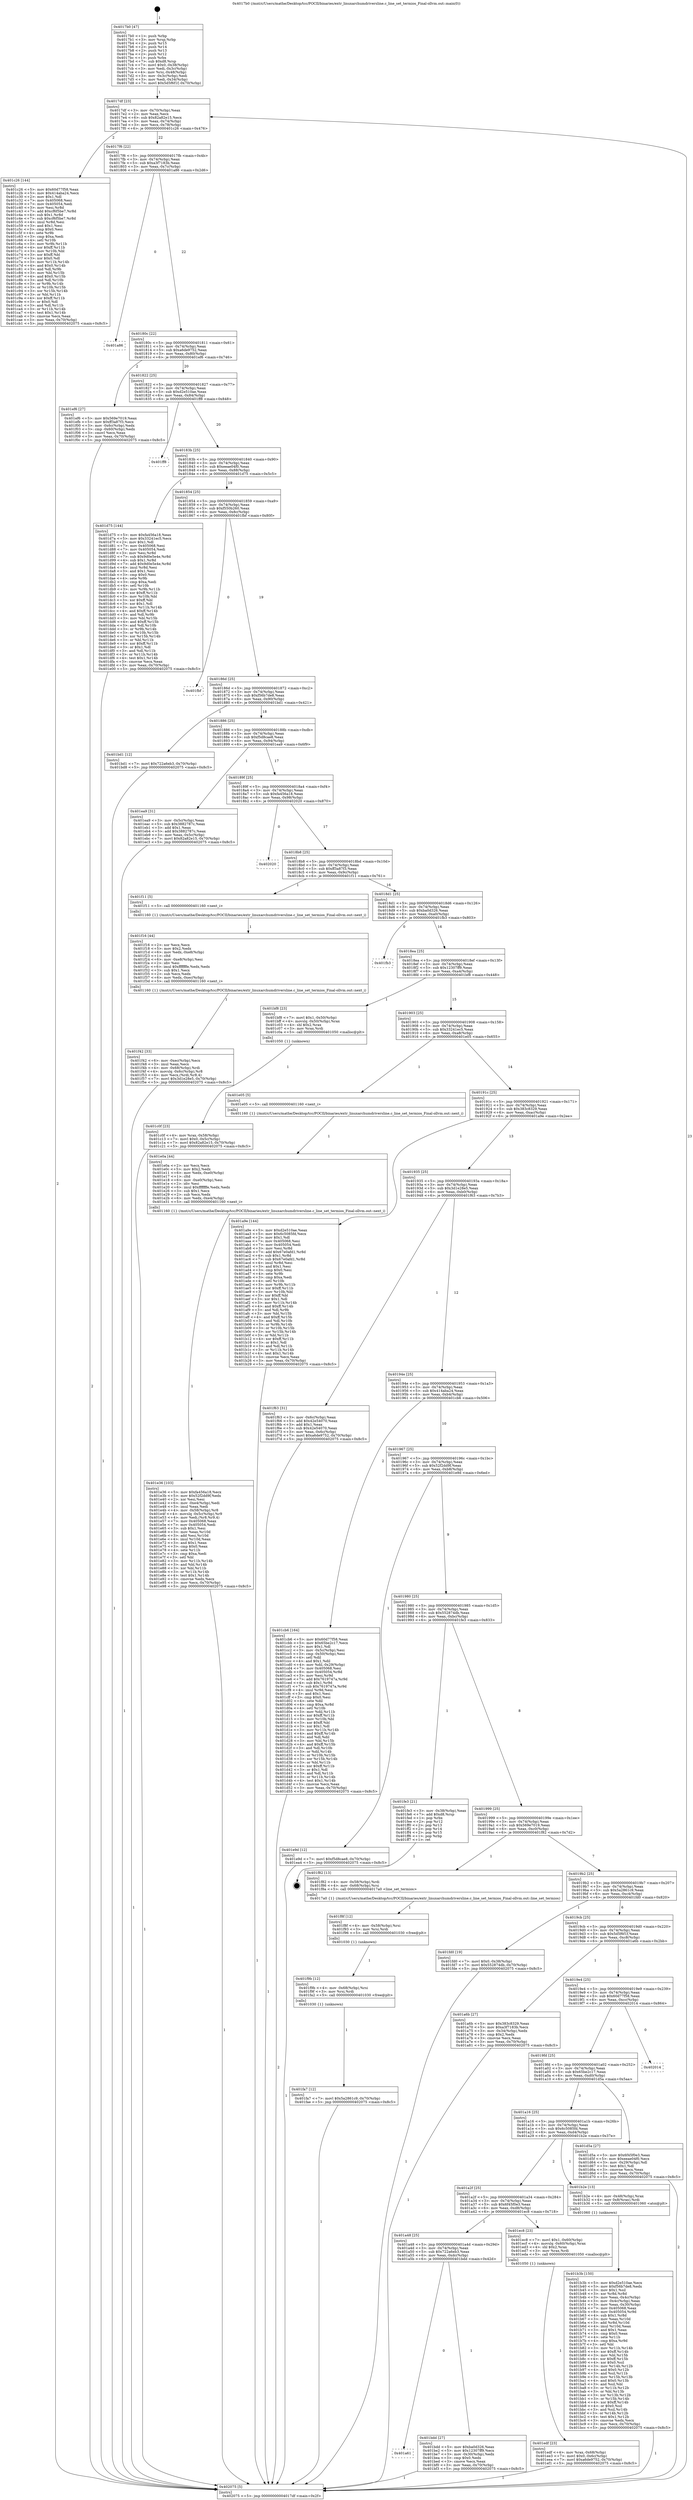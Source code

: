 digraph "0x4017b0" {
  label = "0x4017b0 (/mnt/c/Users/mathe/Desktop/tcc/POCII/binaries/extr_linuxarchumdriversline.c_line_set_termios_Final-ollvm.out::main(0))"
  labelloc = "t"
  node[shape=record]

  Entry [label="",width=0.3,height=0.3,shape=circle,fillcolor=black,style=filled]
  "0x4017df" [label="{
     0x4017df [23]\l
     | [instrs]\l
     &nbsp;&nbsp;0x4017df \<+3\>: mov -0x70(%rbp),%eax\l
     &nbsp;&nbsp;0x4017e2 \<+2\>: mov %eax,%ecx\l
     &nbsp;&nbsp;0x4017e4 \<+6\>: sub $0x82a82e15,%ecx\l
     &nbsp;&nbsp;0x4017ea \<+3\>: mov %eax,-0x74(%rbp)\l
     &nbsp;&nbsp;0x4017ed \<+3\>: mov %ecx,-0x78(%rbp)\l
     &nbsp;&nbsp;0x4017f0 \<+6\>: je 0000000000401c26 \<main+0x476\>\l
  }"]
  "0x401c26" [label="{
     0x401c26 [144]\l
     | [instrs]\l
     &nbsp;&nbsp;0x401c26 \<+5\>: mov $0x60d77f58,%eax\l
     &nbsp;&nbsp;0x401c2b \<+5\>: mov $0x414aba24,%ecx\l
     &nbsp;&nbsp;0x401c30 \<+2\>: mov $0x1,%dl\l
     &nbsp;&nbsp;0x401c32 \<+7\>: mov 0x405068,%esi\l
     &nbsp;&nbsp;0x401c39 \<+7\>: mov 0x405054,%edi\l
     &nbsp;&nbsp;0x401c40 \<+3\>: mov %esi,%r8d\l
     &nbsp;&nbsp;0x401c43 \<+7\>: add $0xcf6f5be7,%r8d\l
     &nbsp;&nbsp;0x401c4a \<+4\>: sub $0x1,%r8d\l
     &nbsp;&nbsp;0x401c4e \<+7\>: sub $0xcf6f5be7,%r8d\l
     &nbsp;&nbsp;0x401c55 \<+4\>: imul %r8d,%esi\l
     &nbsp;&nbsp;0x401c59 \<+3\>: and $0x1,%esi\l
     &nbsp;&nbsp;0x401c5c \<+3\>: cmp $0x0,%esi\l
     &nbsp;&nbsp;0x401c5f \<+4\>: sete %r9b\l
     &nbsp;&nbsp;0x401c63 \<+3\>: cmp $0xa,%edi\l
     &nbsp;&nbsp;0x401c66 \<+4\>: setl %r10b\l
     &nbsp;&nbsp;0x401c6a \<+3\>: mov %r9b,%r11b\l
     &nbsp;&nbsp;0x401c6d \<+4\>: xor $0xff,%r11b\l
     &nbsp;&nbsp;0x401c71 \<+3\>: mov %r10b,%bl\l
     &nbsp;&nbsp;0x401c74 \<+3\>: xor $0xff,%bl\l
     &nbsp;&nbsp;0x401c77 \<+3\>: xor $0x0,%dl\l
     &nbsp;&nbsp;0x401c7a \<+3\>: mov %r11b,%r14b\l
     &nbsp;&nbsp;0x401c7d \<+4\>: and $0x0,%r14b\l
     &nbsp;&nbsp;0x401c81 \<+3\>: and %dl,%r9b\l
     &nbsp;&nbsp;0x401c84 \<+3\>: mov %bl,%r15b\l
     &nbsp;&nbsp;0x401c87 \<+4\>: and $0x0,%r15b\l
     &nbsp;&nbsp;0x401c8b \<+3\>: and %dl,%r10b\l
     &nbsp;&nbsp;0x401c8e \<+3\>: or %r9b,%r14b\l
     &nbsp;&nbsp;0x401c91 \<+3\>: or %r10b,%r15b\l
     &nbsp;&nbsp;0x401c94 \<+3\>: xor %r15b,%r14b\l
     &nbsp;&nbsp;0x401c97 \<+3\>: or %bl,%r11b\l
     &nbsp;&nbsp;0x401c9a \<+4\>: xor $0xff,%r11b\l
     &nbsp;&nbsp;0x401c9e \<+3\>: or $0x0,%dl\l
     &nbsp;&nbsp;0x401ca1 \<+3\>: and %dl,%r11b\l
     &nbsp;&nbsp;0x401ca4 \<+3\>: or %r11b,%r14b\l
     &nbsp;&nbsp;0x401ca7 \<+4\>: test $0x1,%r14b\l
     &nbsp;&nbsp;0x401cab \<+3\>: cmovne %ecx,%eax\l
     &nbsp;&nbsp;0x401cae \<+3\>: mov %eax,-0x70(%rbp)\l
     &nbsp;&nbsp;0x401cb1 \<+5\>: jmp 0000000000402075 \<main+0x8c5\>\l
  }"]
  "0x4017f6" [label="{
     0x4017f6 [22]\l
     | [instrs]\l
     &nbsp;&nbsp;0x4017f6 \<+5\>: jmp 00000000004017fb \<main+0x4b\>\l
     &nbsp;&nbsp;0x4017fb \<+3\>: mov -0x74(%rbp),%eax\l
     &nbsp;&nbsp;0x4017fe \<+5\>: sub $0xa3f7183b,%eax\l
     &nbsp;&nbsp;0x401803 \<+3\>: mov %eax,-0x7c(%rbp)\l
     &nbsp;&nbsp;0x401806 \<+6\>: je 0000000000401a86 \<main+0x2d6\>\l
  }"]
  Exit [label="",width=0.3,height=0.3,shape=circle,fillcolor=black,style=filled,peripheries=2]
  "0x401a86" [label="{
     0x401a86\l
  }", style=dashed]
  "0x40180c" [label="{
     0x40180c [22]\l
     | [instrs]\l
     &nbsp;&nbsp;0x40180c \<+5\>: jmp 0000000000401811 \<main+0x61\>\l
     &nbsp;&nbsp;0x401811 \<+3\>: mov -0x74(%rbp),%eax\l
     &nbsp;&nbsp;0x401814 \<+5\>: sub $0xa6de9752,%eax\l
     &nbsp;&nbsp;0x401819 \<+3\>: mov %eax,-0x80(%rbp)\l
     &nbsp;&nbsp;0x40181c \<+6\>: je 0000000000401ef6 \<main+0x746\>\l
  }"]
  "0x401fa7" [label="{
     0x401fa7 [12]\l
     | [instrs]\l
     &nbsp;&nbsp;0x401fa7 \<+7\>: movl $0x5a2861c9,-0x70(%rbp)\l
     &nbsp;&nbsp;0x401fae \<+5\>: jmp 0000000000402075 \<main+0x8c5\>\l
  }"]
  "0x401ef6" [label="{
     0x401ef6 [27]\l
     | [instrs]\l
     &nbsp;&nbsp;0x401ef6 \<+5\>: mov $0x569e7019,%eax\l
     &nbsp;&nbsp;0x401efb \<+5\>: mov $0xff3a87f3,%ecx\l
     &nbsp;&nbsp;0x401f00 \<+3\>: mov -0x6c(%rbp),%edx\l
     &nbsp;&nbsp;0x401f03 \<+3\>: cmp -0x60(%rbp),%edx\l
     &nbsp;&nbsp;0x401f06 \<+3\>: cmovl %ecx,%eax\l
     &nbsp;&nbsp;0x401f09 \<+3\>: mov %eax,-0x70(%rbp)\l
     &nbsp;&nbsp;0x401f0c \<+5\>: jmp 0000000000402075 \<main+0x8c5\>\l
  }"]
  "0x401822" [label="{
     0x401822 [25]\l
     | [instrs]\l
     &nbsp;&nbsp;0x401822 \<+5\>: jmp 0000000000401827 \<main+0x77\>\l
     &nbsp;&nbsp;0x401827 \<+3\>: mov -0x74(%rbp),%eax\l
     &nbsp;&nbsp;0x40182a \<+5\>: sub $0xd2e510ae,%eax\l
     &nbsp;&nbsp;0x40182f \<+6\>: mov %eax,-0x84(%rbp)\l
     &nbsp;&nbsp;0x401835 \<+6\>: je 0000000000401ff8 \<main+0x848\>\l
  }"]
  "0x401f9b" [label="{
     0x401f9b [12]\l
     | [instrs]\l
     &nbsp;&nbsp;0x401f9b \<+4\>: mov -0x68(%rbp),%rsi\l
     &nbsp;&nbsp;0x401f9f \<+3\>: mov %rsi,%rdi\l
     &nbsp;&nbsp;0x401fa2 \<+5\>: call 0000000000401030 \<free@plt\>\l
     | [calls]\l
     &nbsp;&nbsp;0x401030 \{1\} (unknown)\l
  }"]
  "0x401ff8" [label="{
     0x401ff8\l
  }", style=dashed]
  "0x40183b" [label="{
     0x40183b [25]\l
     | [instrs]\l
     &nbsp;&nbsp;0x40183b \<+5\>: jmp 0000000000401840 \<main+0x90\>\l
     &nbsp;&nbsp;0x401840 \<+3\>: mov -0x74(%rbp),%eax\l
     &nbsp;&nbsp;0x401843 \<+5\>: sub $0xeeae04f0,%eax\l
     &nbsp;&nbsp;0x401848 \<+6\>: mov %eax,-0x88(%rbp)\l
     &nbsp;&nbsp;0x40184e \<+6\>: je 0000000000401d75 \<main+0x5c5\>\l
  }"]
  "0x401f8f" [label="{
     0x401f8f [12]\l
     | [instrs]\l
     &nbsp;&nbsp;0x401f8f \<+4\>: mov -0x58(%rbp),%rsi\l
     &nbsp;&nbsp;0x401f93 \<+3\>: mov %rsi,%rdi\l
     &nbsp;&nbsp;0x401f96 \<+5\>: call 0000000000401030 \<free@plt\>\l
     | [calls]\l
     &nbsp;&nbsp;0x401030 \{1\} (unknown)\l
  }"]
  "0x401d75" [label="{
     0x401d75 [144]\l
     | [instrs]\l
     &nbsp;&nbsp;0x401d75 \<+5\>: mov $0xfa456a18,%eax\l
     &nbsp;&nbsp;0x401d7a \<+5\>: mov $0x33241ec5,%ecx\l
     &nbsp;&nbsp;0x401d7f \<+2\>: mov $0x1,%dl\l
     &nbsp;&nbsp;0x401d81 \<+7\>: mov 0x405068,%esi\l
     &nbsp;&nbsp;0x401d88 \<+7\>: mov 0x405054,%edi\l
     &nbsp;&nbsp;0x401d8f \<+3\>: mov %esi,%r8d\l
     &nbsp;&nbsp;0x401d92 \<+7\>: sub $0x9d0e5e4e,%r8d\l
     &nbsp;&nbsp;0x401d99 \<+4\>: sub $0x1,%r8d\l
     &nbsp;&nbsp;0x401d9d \<+7\>: add $0x9d0e5e4e,%r8d\l
     &nbsp;&nbsp;0x401da4 \<+4\>: imul %r8d,%esi\l
     &nbsp;&nbsp;0x401da8 \<+3\>: and $0x1,%esi\l
     &nbsp;&nbsp;0x401dab \<+3\>: cmp $0x0,%esi\l
     &nbsp;&nbsp;0x401dae \<+4\>: sete %r9b\l
     &nbsp;&nbsp;0x401db2 \<+3\>: cmp $0xa,%edi\l
     &nbsp;&nbsp;0x401db5 \<+4\>: setl %r10b\l
     &nbsp;&nbsp;0x401db9 \<+3\>: mov %r9b,%r11b\l
     &nbsp;&nbsp;0x401dbc \<+4\>: xor $0xff,%r11b\l
     &nbsp;&nbsp;0x401dc0 \<+3\>: mov %r10b,%bl\l
     &nbsp;&nbsp;0x401dc3 \<+3\>: xor $0xff,%bl\l
     &nbsp;&nbsp;0x401dc6 \<+3\>: xor $0x1,%dl\l
     &nbsp;&nbsp;0x401dc9 \<+3\>: mov %r11b,%r14b\l
     &nbsp;&nbsp;0x401dcc \<+4\>: and $0xff,%r14b\l
     &nbsp;&nbsp;0x401dd0 \<+3\>: and %dl,%r9b\l
     &nbsp;&nbsp;0x401dd3 \<+3\>: mov %bl,%r15b\l
     &nbsp;&nbsp;0x401dd6 \<+4\>: and $0xff,%r15b\l
     &nbsp;&nbsp;0x401dda \<+3\>: and %dl,%r10b\l
     &nbsp;&nbsp;0x401ddd \<+3\>: or %r9b,%r14b\l
     &nbsp;&nbsp;0x401de0 \<+3\>: or %r10b,%r15b\l
     &nbsp;&nbsp;0x401de3 \<+3\>: xor %r15b,%r14b\l
     &nbsp;&nbsp;0x401de6 \<+3\>: or %bl,%r11b\l
     &nbsp;&nbsp;0x401de9 \<+4\>: xor $0xff,%r11b\l
     &nbsp;&nbsp;0x401ded \<+3\>: or $0x1,%dl\l
     &nbsp;&nbsp;0x401df0 \<+3\>: and %dl,%r11b\l
     &nbsp;&nbsp;0x401df3 \<+3\>: or %r11b,%r14b\l
     &nbsp;&nbsp;0x401df6 \<+4\>: test $0x1,%r14b\l
     &nbsp;&nbsp;0x401dfa \<+3\>: cmovne %ecx,%eax\l
     &nbsp;&nbsp;0x401dfd \<+3\>: mov %eax,-0x70(%rbp)\l
     &nbsp;&nbsp;0x401e00 \<+5\>: jmp 0000000000402075 \<main+0x8c5\>\l
  }"]
  "0x401854" [label="{
     0x401854 [25]\l
     | [instrs]\l
     &nbsp;&nbsp;0x401854 \<+5\>: jmp 0000000000401859 \<main+0xa9\>\l
     &nbsp;&nbsp;0x401859 \<+3\>: mov -0x74(%rbp),%eax\l
     &nbsp;&nbsp;0x40185c \<+5\>: sub $0xf550b260,%eax\l
     &nbsp;&nbsp;0x401861 \<+6\>: mov %eax,-0x8c(%rbp)\l
     &nbsp;&nbsp;0x401867 \<+6\>: je 0000000000401fbf \<main+0x80f\>\l
  }"]
  "0x401f42" [label="{
     0x401f42 [33]\l
     | [instrs]\l
     &nbsp;&nbsp;0x401f42 \<+6\>: mov -0xec(%rbp),%ecx\l
     &nbsp;&nbsp;0x401f48 \<+3\>: imul %eax,%ecx\l
     &nbsp;&nbsp;0x401f4b \<+4\>: mov -0x68(%rbp),%rdi\l
     &nbsp;&nbsp;0x401f4f \<+4\>: movslq -0x6c(%rbp),%r8\l
     &nbsp;&nbsp;0x401f53 \<+4\>: mov %ecx,(%rdi,%r8,4)\l
     &nbsp;&nbsp;0x401f57 \<+7\>: movl $0x3d1e28e5,-0x70(%rbp)\l
     &nbsp;&nbsp;0x401f5e \<+5\>: jmp 0000000000402075 \<main+0x8c5\>\l
  }"]
  "0x401fbf" [label="{
     0x401fbf\l
  }", style=dashed]
  "0x40186d" [label="{
     0x40186d [25]\l
     | [instrs]\l
     &nbsp;&nbsp;0x40186d \<+5\>: jmp 0000000000401872 \<main+0xc2\>\l
     &nbsp;&nbsp;0x401872 \<+3\>: mov -0x74(%rbp),%eax\l
     &nbsp;&nbsp;0x401875 \<+5\>: sub $0xf56b7de8,%eax\l
     &nbsp;&nbsp;0x40187a \<+6\>: mov %eax,-0x90(%rbp)\l
     &nbsp;&nbsp;0x401880 \<+6\>: je 0000000000401bd1 \<main+0x421\>\l
  }"]
  "0x401f16" [label="{
     0x401f16 [44]\l
     | [instrs]\l
     &nbsp;&nbsp;0x401f16 \<+2\>: xor %ecx,%ecx\l
     &nbsp;&nbsp;0x401f18 \<+5\>: mov $0x2,%edx\l
     &nbsp;&nbsp;0x401f1d \<+6\>: mov %edx,-0xe8(%rbp)\l
     &nbsp;&nbsp;0x401f23 \<+1\>: cltd\l
     &nbsp;&nbsp;0x401f24 \<+6\>: mov -0xe8(%rbp),%esi\l
     &nbsp;&nbsp;0x401f2a \<+2\>: idiv %esi\l
     &nbsp;&nbsp;0x401f2c \<+6\>: imul $0xfffffffe,%edx,%edx\l
     &nbsp;&nbsp;0x401f32 \<+3\>: sub $0x1,%ecx\l
     &nbsp;&nbsp;0x401f35 \<+2\>: sub %ecx,%edx\l
     &nbsp;&nbsp;0x401f37 \<+6\>: mov %edx,-0xec(%rbp)\l
     &nbsp;&nbsp;0x401f3d \<+5\>: call 0000000000401160 \<next_i\>\l
     | [calls]\l
     &nbsp;&nbsp;0x401160 \{1\} (/mnt/c/Users/mathe/Desktop/tcc/POCII/binaries/extr_linuxarchumdriversline.c_line_set_termios_Final-ollvm.out::next_i)\l
  }"]
  "0x401bd1" [label="{
     0x401bd1 [12]\l
     | [instrs]\l
     &nbsp;&nbsp;0x401bd1 \<+7\>: movl $0x722a6eb3,-0x70(%rbp)\l
     &nbsp;&nbsp;0x401bd8 \<+5\>: jmp 0000000000402075 \<main+0x8c5\>\l
  }"]
  "0x401886" [label="{
     0x401886 [25]\l
     | [instrs]\l
     &nbsp;&nbsp;0x401886 \<+5\>: jmp 000000000040188b \<main+0xdb\>\l
     &nbsp;&nbsp;0x40188b \<+3\>: mov -0x74(%rbp),%eax\l
     &nbsp;&nbsp;0x40188e \<+5\>: sub $0xf5d8cae8,%eax\l
     &nbsp;&nbsp;0x401893 \<+6\>: mov %eax,-0x94(%rbp)\l
     &nbsp;&nbsp;0x401899 \<+6\>: je 0000000000401ea9 \<main+0x6f9\>\l
  }"]
  "0x401edf" [label="{
     0x401edf [23]\l
     | [instrs]\l
     &nbsp;&nbsp;0x401edf \<+4\>: mov %rax,-0x68(%rbp)\l
     &nbsp;&nbsp;0x401ee3 \<+7\>: movl $0x0,-0x6c(%rbp)\l
     &nbsp;&nbsp;0x401eea \<+7\>: movl $0xa6de9752,-0x70(%rbp)\l
     &nbsp;&nbsp;0x401ef1 \<+5\>: jmp 0000000000402075 \<main+0x8c5\>\l
  }"]
  "0x401ea9" [label="{
     0x401ea9 [31]\l
     | [instrs]\l
     &nbsp;&nbsp;0x401ea9 \<+3\>: mov -0x5c(%rbp),%eax\l
     &nbsp;&nbsp;0x401eac \<+5\>: sub $0x3882787c,%eax\l
     &nbsp;&nbsp;0x401eb1 \<+3\>: add $0x1,%eax\l
     &nbsp;&nbsp;0x401eb4 \<+5\>: add $0x3882787c,%eax\l
     &nbsp;&nbsp;0x401eb9 \<+3\>: mov %eax,-0x5c(%rbp)\l
     &nbsp;&nbsp;0x401ebc \<+7\>: movl $0x82a82e15,-0x70(%rbp)\l
     &nbsp;&nbsp;0x401ec3 \<+5\>: jmp 0000000000402075 \<main+0x8c5\>\l
  }"]
  "0x40189f" [label="{
     0x40189f [25]\l
     | [instrs]\l
     &nbsp;&nbsp;0x40189f \<+5\>: jmp 00000000004018a4 \<main+0xf4\>\l
     &nbsp;&nbsp;0x4018a4 \<+3\>: mov -0x74(%rbp),%eax\l
     &nbsp;&nbsp;0x4018a7 \<+5\>: sub $0xfa456a18,%eax\l
     &nbsp;&nbsp;0x4018ac \<+6\>: mov %eax,-0x98(%rbp)\l
     &nbsp;&nbsp;0x4018b2 \<+6\>: je 0000000000402020 \<main+0x870\>\l
  }"]
  "0x401e36" [label="{
     0x401e36 [103]\l
     | [instrs]\l
     &nbsp;&nbsp;0x401e36 \<+5\>: mov $0xfa456a18,%ecx\l
     &nbsp;&nbsp;0x401e3b \<+5\>: mov $0x52f2dd9f,%edx\l
     &nbsp;&nbsp;0x401e40 \<+2\>: xor %esi,%esi\l
     &nbsp;&nbsp;0x401e42 \<+6\>: mov -0xe4(%rbp),%edi\l
     &nbsp;&nbsp;0x401e48 \<+3\>: imul %eax,%edi\l
     &nbsp;&nbsp;0x401e4b \<+4\>: mov -0x58(%rbp),%r8\l
     &nbsp;&nbsp;0x401e4f \<+4\>: movslq -0x5c(%rbp),%r9\l
     &nbsp;&nbsp;0x401e53 \<+4\>: mov %edi,(%r8,%r9,4)\l
     &nbsp;&nbsp;0x401e57 \<+7\>: mov 0x405068,%eax\l
     &nbsp;&nbsp;0x401e5e \<+7\>: mov 0x405054,%edi\l
     &nbsp;&nbsp;0x401e65 \<+3\>: sub $0x1,%esi\l
     &nbsp;&nbsp;0x401e68 \<+3\>: mov %eax,%r10d\l
     &nbsp;&nbsp;0x401e6b \<+3\>: add %esi,%r10d\l
     &nbsp;&nbsp;0x401e6e \<+4\>: imul %r10d,%eax\l
     &nbsp;&nbsp;0x401e72 \<+3\>: and $0x1,%eax\l
     &nbsp;&nbsp;0x401e75 \<+3\>: cmp $0x0,%eax\l
     &nbsp;&nbsp;0x401e78 \<+4\>: sete %r11b\l
     &nbsp;&nbsp;0x401e7c \<+3\>: cmp $0xa,%edi\l
     &nbsp;&nbsp;0x401e7f \<+3\>: setl %bl\l
     &nbsp;&nbsp;0x401e82 \<+3\>: mov %r11b,%r14b\l
     &nbsp;&nbsp;0x401e85 \<+3\>: and %bl,%r14b\l
     &nbsp;&nbsp;0x401e88 \<+3\>: xor %bl,%r11b\l
     &nbsp;&nbsp;0x401e8b \<+3\>: or %r11b,%r14b\l
     &nbsp;&nbsp;0x401e8e \<+4\>: test $0x1,%r14b\l
     &nbsp;&nbsp;0x401e92 \<+3\>: cmovne %edx,%ecx\l
     &nbsp;&nbsp;0x401e95 \<+3\>: mov %ecx,-0x70(%rbp)\l
     &nbsp;&nbsp;0x401e98 \<+5\>: jmp 0000000000402075 \<main+0x8c5\>\l
  }"]
  "0x402020" [label="{
     0x402020\l
  }", style=dashed]
  "0x4018b8" [label="{
     0x4018b8 [25]\l
     | [instrs]\l
     &nbsp;&nbsp;0x4018b8 \<+5\>: jmp 00000000004018bd \<main+0x10d\>\l
     &nbsp;&nbsp;0x4018bd \<+3\>: mov -0x74(%rbp),%eax\l
     &nbsp;&nbsp;0x4018c0 \<+5\>: sub $0xff3a87f3,%eax\l
     &nbsp;&nbsp;0x4018c5 \<+6\>: mov %eax,-0x9c(%rbp)\l
     &nbsp;&nbsp;0x4018cb \<+6\>: je 0000000000401f11 \<main+0x761\>\l
  }"]
  "0x401e0a" [label="{
     0x401e0a [44]\l
     | [instrs]\l
     &nbsp;&nbsp;0x401e0a \<+2\>: xor %ecx,%ecx\l
     &nbsp;&nbsp;0x401e0c \<+5\>: mov $0x2,%edx\l
     &nbsp;&nbsp;0x401e11 \<+6\>: mov %edx,-0xe0(%rbp)\l
     &nbsp;&nbsp;0x401e17 \<+1\>: cltd\l
     &nbsp;&nbsp;0x401e18 \<+6\>: mov -0xe0(%rbp),%esi\l
     &nbsp;&nbsp;0x401e1e \<+2\>: idiv %esi\l
     &nbsp;&nbsp;0x401e20 \<+6\>: imul $0xfffffffe,%edx,%edx\l
     &nbsp;&nbsp;0x401e26 \<+3\>: sub $0x1,%ecx\l
     &nbsp;&nbsp;0x401e29 \<+2\>: sub %ecx,%edx\l
     &nbsp;&nbsp;0x401e2b \<+6\>: mov %edx,-0xe4(%rbp)\l
     &nbsp;&nbsp;0x401e31 \<+5\>: call 0000000000401160 \<next_i\>\l
     | [calls]\l
     &nbsp;&nbsp;0x401160 \{1\} (/mnt/c/Users/mathe/Desktop/tcc/POCII/binaries/extr_linuxarchumdriversline.c_line_set_termios_Final-ollvm.out::next_i)\l
  }"]
  "0x401f11" [label="{
     0x401f11 [5]\l
     | [instrs]\l
     &nbsp;&nbsp;0x401f11 \<+5\>: call 0000000000401160 \<next_i\>\l
     | [calls]\l
     &nbsp;&nbsp;0x401160 \{1\} (/mnt/c/Users/mathe/Desktop/tcc/POCII/binaries/extr_linuxarchumdriversline.c_line_set_termios_Final-ollvm.out::next_i)\l
  }"]
  "0x4018d1" [label="{
     0x4018d1 [25]\l
     | [instrs]\l
     &nbsp;&nbsp;0x4018d1 \<+5\>: jmp 00000000004018d6 \<main+0x126\>\l
     &nbsp;&nbsp;0x4018d6 \<+3\>: mov -0x74(%rbp),%eax\l
     &nbsp;&nbsp;0x4018d9 \<+5\>: sub $0xba0d326,%eax\l
     &nbsp;&nbsp;0x4018de \<+6\>: mov %eax,-0xa0(%rbp)\l
     &nbsp;&nbsp;0x4018e4 \<+6\>: je 0000000000401fb3 \<main+0x803\>\l
  }"]
  "0x401c0f" [label="{
     0x401c0f [23]\l
     | [instrs]\l
     &nbsp;&nbsp;0x401c0f \<+4\>: mov %rax,-0x58(%rbp)\l
     &nbsp;&nbsp;0x401c13 \<+7\>: movl $0x0,-0x5c(%rbp)\l
     &nbsp;&nbsp;0x401c1a \<+7\>: movl $0x82a82e15,-0x70(%rbp)\l
     &nbsp;&nbsp;0x401c21 \<+5\>: jmp 0000000000402075 \<main+0x8c5\>\l
  }"]
  "0x401fb3" [label="{
     0x401fb3\l
  }", style=dashed]
  "0x4018ea" [label="{
     0x4018ea [25]\l
     | [instrs]\l
     &nbsp;&nbsp;0x4018ea \<+5\>: jmp 00000000004018ef \<main+0x13f\>\l
     &nbsp;&nbsp;0x4018ef \<+3\>: mov -0x74(%rbp),%eax\l
     &nbsp;&nbsp;0x4018f2 \<+5\>: sub $0x12307ff9,%eax\l
     &nbsp;&nbsp;0x4018f7 \<+6\>: mov %eax,-0xa4(%rbp)\l
     &nbsp;&nbsp;0x4018fd \<+6\>: je 0000000000401bf8 \<main+0x448\>\l
  }"]
  "0x401a61" [label="{
     0x401a61\l
  }", style=dashed]
  "0x401bf8" [label="{
     0x401bf8 [23]\l
     | [instrs]\l
     &nbsp;&nbsp;0x401bf8 \<+7\>: movl $0x1,-0x50(%rbp)\l
     &nbsp;&nbsp;0x401bff \<+4\>: movslq -0x50(%rbp),%rax\l
     &nbsp;&nbsp;0x401c03 \<+4\>: shl $0x2,%rax\l
     &nbsp;&nbsp;0x401c07 \<+3\>: mov %rax,%rdi\l
     &nbsp;&nbsp;0x401c0a \<+5\>: call 0000000000401050 \<malloc@plt\>\l
     | [calls]\l
     &nbsp;&nbsp;0x401050 \{1\} (unknown)\l
  }"]
  "0x401903" [label="{
     0x401903 [25]\l
     | [instrs]\l
     &nbsp;&nbsp;0x401903 \<+5\>: jmp 0000000000401908 \<main+0x158\>\l
     &nbsp;&nbsp;0x401908 \<+3\>: mov -0x74(%rbp),%eax\l
     &nbsp;&nbsp;0x40190b \<+5\>: sub $0x33241ec5,%eax\l
     &nbsp;&nbsp;0x401910 \<+6\>: mov %eax,-0xa8(%rbp)\l
     &nbsp;&nbsp;0x401916 \<+6\>: je 0000000000401e05 \<main+0x655\>\l
  }"]
  "0x401bdd" [label="{
     0x401bdd [27]\l
     | [instrs]\l
     &nbsp;&nbsp;0x401bdd \<+5\>: mov $0xba0d326,%eax\l
     &nbsp;&nbsp;0x401be2 \<+5\>: mov $0x12307ff9,%ecx\l
     &nbsp;&nbsp;0x401be7 \<+3\>: mov -0x30(%rbp),%edx\l
     &nbsp;&nbsp;0x401bea \<+3\>: cmp $0x0,%edx\l
     &nbsp;&nbsp;0x401bed \<+3\>: cmove %ecx,%eax\l
     &nbsp;&nbsp;0x401bf0 \<+3\>: mov %eax,-0x70(%rbp)\l
     &nbsp;&nbsp;0x401bf3 \<+5\>: jmp 0000000000402075 \<main+0x8c5\>\l
  }"]
  "0x401e05" [label="{
     0x401e05 [5]\l
     | [instrs]\l
     &nbsp;&nbsp;0x401e05 \<+5\>: call 0000000000401160 \<next_i\>\l
     | [calls]\l
     &nbsp;&nbsp;0x401160 \{1\} (/mnt/c/Users/mathe/Desktop/tcc/POCII/binaries/extr_linuxarchumdriversline.c_line_set_termios_Final-ollvm.out::next_i)\l
  }"]
  "0x40191c" [label="{
     0x40191c [25]\l
     | [instrs]\l
     &nbsp;&nbsp;0x40191c \<+5\>: jmp 0000000000401921 \<main+0x171\>\l
     &nbsp;&nbsp;0x401921 \<+3\>: mov -0x74(%rbp),%eax\l
     &nbsp;&nbsp;0x401924 \<+5\>: sub $0x383c8329,%eax\l
     &nbsp;&nbsp;0x401929 \<+6\>: mov %eax,-0xac(%rbp)\l
     &nbsp;&nbsp;0x40192f \<+6\>: je 0000000000401a9e \<main+0x2ee\>\l
  }"]
  "0x401a48" [label="{
     0x401a48 [25]\l
     | [instrs]\l
     &nbsp;&nbsp;0x401a48 \<+5\>: jmp 0000000000401a4d \<main+0x29d\>\l
     &nbsp;&nbsp;0x401a4d \<+3\>: mov -0x74(%rbp),%eax\l
     &nbsp;&nbsp;0x401a50 \<+5\>: sub $0x722a6eb3,%eax\l
     &nbsp;&nbsp;0x401a55 \<+6\>: mov %eax,-0xdc(%rbp)\l
     &nbsp;&nbsp;0x401a5b \<+6\>: je 0000000000401bdd \<main+0x42d\>\l
  }"]
  "0x401a9e" [label="{
     0x401a9e [144]\l
     | [instrs]\l
     &nbsp;&nbsp;0x401a9e \<+5\>: mov $0xd2e510ae,%eax\l
     &nbsp;&nbsp;0x401aa3 \<+5\>: mov $0x6c5085fd,%ecx\l
     &nbsp;&nbsp;0x401aa8 \<+2\>: mov $0x1,%dl\l
     &nbsp;&nbsp;0x401aaa \<+7\>: mov 0x405068,%esi\l
     &nbsp;&nbsp;0x401ab1 \<+7\>: mov 0x405054,%edi\l
     &nbsp;&nbsp;0x401ab8 \<+3\>: mov %esi,%r8d\l
     &nbsp;&nbsp;0x401abb \<+7\>: add $0x67e0afd1,%r8d\l
     &nbsp;&nbsp;0x401ac2 \<+4\>: sub $0x1,%r8d\l
     &nbsp;&nbsp;0x401ac6 \<+7\>: sub $0x67e0afd1,%r8d\l
     &nbsp;&nbsp;0x401acd \<+4\>: imul %r8d,%esi\l
     &nbsp;&nbsp;0x401ad1 \<+3\>: and $0x1,%esi\l
     &nbsp;&nbsp;0x401ad4 \<+3\>: cmp $0x0,%esi\l
     &nbsp;&nbsp;0x401ad7 \<+4\>: sete %r9b\l
     &nbsp;&nbsp;0x401adb \<+3\>: cmp $0xa,%edi\l
     &nbsp;&nbsp;0x401ade \<+4\>: setl %r10b\l
     &nbsp;&nbsp;0x401ae2 \<+3\>: mov %r9b,%r11b\l
     &nbsp;&nbsp;0x401ae5 \<+4\>: xor $0xff,%r11b\l
     &nbsp;&nbsp;0x401ae9 \<+3\>: mov %r10b,%bl\l
     &nbsp;&nbsp;0x401aec \<+3\>: xor $0xff,%bl\l
     &nbsp;&nbsp;0x401aef \<+3\>: xor $0x1,%dl\l
     &nbsp;&nbsp;0x401af2 \<+3\>: mov %r11b,%r14b\l
     &nbsp;&nbsp;0x401af5 \<+4\>: and $0xff,%r14b\l
     &nbsp;&nbsp;0x401af9 \<+3\>: and %dl,%r9b\l
     &nbsp;&nbsp;0x401afc \<+3\>: mov %bl,%r15b\l
     &nbsp;&nbsp;0x401aff \<+4\>: and $0xff,%r15b\l
     &nbsp;&nbsp;0x401b03 \<+3\>: and %dl,%r10b\l
     &nbsp;&nbsp;0x401b06 \<+3\>: or %r9b,%r14b\l
     &nbsp;&nbsp;0x401b09 \<+3\>: or %r10b,%r15b\l
     &nbsp;&nbsp;0x401b0c \<+3\>: xor %r15b,%r14b\l
     &nbsp;&nbsp;0x401b0f \<+3\>: or %bl,%r11b\l
     &nbsp;&nbsp;0x401b12 \<+4\>: xor $0xff,%r11b\l
     &nbsp;&nbsp;0x401b16 \<+3\>: or $0x1,%dl\l
     &nbsp;&nbsp;0x401b19 \<+3\>: and %dl,%r11b\l
     &nbsp;&nbsp;0x401b1c \<+3\>: or %r11b,%r14b\l
     &nbsp;&nbsp;0x401b1f \<+4\>: test $0x1,%r14b\l
     &nbsp;&nbsp;0x401b23 \<+3\>: cmovne %ecx,%eax\l
     &nbsp;&nbsp;0x401b26 \<+3\>: mov %eax,-0x70(%rbp)\l
     &nbsp;&nbsp;0x401b29 \<+5\>: jmp 0000000000402075 \<main+0x8c5\>\l
  }"]
  "0x401935" [label="{
     0x401935 [25]\l
     | [instrs]\l
     &nbsp;&nbsp;0x401935 \<+5\>: jmp 000000000040193a \<main+0x18a\>\l
     &nbsp;&nbsp;0x40193a \<+3\>: mov -0x74(%rbp),%eax\l
     &nbsp;&nbsp;0x40193d \<+5\>: sub $0x3d1e28e5,%eax\l
     &nbsp;&nbsp;0x401942 \<+6\>: mov %eax,-0xb0(%rbp)\l
     &nbsp;&nbsp;0x401948 \<+6\>: je 0000000000401f63 \<main+0x7b3\>\l
  }"]
  "0x401ec8" [label="{
     0x401ec8 [23]\l
     | [instrs]\l
     &nbsp;&nbsp;0x401ec8 \<+7\>: movl $0x1,-0x60(%rbp)\l
     &nbsp;&nbsp;0x401ecf \<+4\>: movslq -0x60(%rbp),%rax\l
     &nbsp;&nbsp;0x401ed3 \<+4\>: shl $0x2,%rax\l
     &nbsp;&nbsp;0x401ed7 \<+3\>: mov %rax,%rdi\l
     &nbsp;&nbsp;0x401eda \<+5\>: call 0000000000401050 \<malloc@plt\>\l
     | [calls]\l
     &nbsp;&nbsp;0x401050 \{1\} (unknown)\l
  }"]
  "0x401f63" [label="{
     0x401f63 [31]\l
     | [instrs]\l
     &nbsp;&nbsp;0x401f63 \<+3\>: mov -0x6c(%rbp),%eax\l
     &nbsp;&nbsp;0x401f66 \<+5\>: add $0x42e54070,%eax\l
     &nbsp;&nbsp;0x401f6b \<+3\>: add $0x1,%eax\l
     &nbsp;&nbsp;0x401f6e \<+5\>: sub $0x42e54070,%eax\l
     &nbsp;&nbsp;0x401f73 \<+3\>: mov %eax,-0x6c(%rbp)\l
     &nbsp;&nbsp;0x401f76 \<+7\>: movl $0xa6de9752,-0x70(%rbp)\l
     &nbsp;&nbsp;0x401f7d \<+5\>: jmp 0000000000402075 \<main+0x8c5\>\l
  }"]
  "0x40194e" [label="{
     0x40194e [25]\l
     | [instrs]\l
     &nbsp;&nbsp;0x40194e \<+5\>: jmp 0000000000401953 \<main+0x1a3\>\l
     &nbsp;&nbsp;0x401953 \<+3\>: mov -0x74(%rbp),%eax\l
     &nbsp;&nbsp;0x401956 \<+5\>: sub $0x414aba24,%eax\l
     &nbsp;&nbsp;0x40195b \<+6\>: mov %eax,-0xb4(%rbp)\l
     &nbsp;&nbsp;0x401961 \<+6\>: je 0000000000401cb6 \<main+0x506\>\l
  }"]
  "0x401b3b" [label="{
     0x401b3b [150]\l
     | [instrs]\l
     &nbsp;&nbsp;0x401b3b \<+5\>: mov $0xd2e510ae,%ecx\l
     &nbsp;&nbsp;0x401b40 \<+5\>: mov $0xf56b7de8,%edx\l
     &nbsp;&nbsp;0x401b45 \<+3\>: mov $0x1,%sil\l
     &nbsp;&nbsp;0x401b48 \<+3\>: xor %r8d,%r8d\l
     &nbsp;&nbsp;0x401b4b \<+3\>: mov %eax,-0x4c(%rbp)\l
     &nbsp;&nbsp;0x401b4e \<+3\>: mov -0x4c(%rbp),%eax\l
     &nbsp;&nbsp;0x401b51 \<+3\>: mov %eax,-0x30(%rbp)\l
     &nbsp;&nbsp;0x401b54 \<+7\>: mov 0x405068,%eax\l
     &nbsp;&nbsp;0x401b5b \<+8\>: mov 0x405054,%r9d\l
     &nbsp;&nbsp;0x401b63 \<+4\>: sub $0x1,%r8d\l
     &nbsp;&nbsp;0x401b67 \<+3\>: mov %eax,%r10d\l
     &nbsp;&nbsp;0x401b6a \<+3\>: add %r8d,%r10d\l
     &nbsp;&nbsp;0x401b6d \<+4\>: imul %r10d,%eax\l
     &nbsp;&nbsp;0x401b71 \<+3\>: and $0x1,%eax\l
     &nbsp;&nbsp;0x401b74 \<+3\>: cmp $0x0,%eax\l
     &nbsp;&nbsp;0x401b77 \<+4\>: sete %r11b\l
     &nbsp;&nbsp;0x401b7b \<+4\>: cmp $0xa,%r9d\l
     &nbsp;&nbsp;0x401b7f \<+3\>: setl %bl\l
     &nbsp;&nbsp;0x401b82 \<+3\>: mov %r11b,%r14b\l
     &nbsp;&nbsp;0x401b85 \<+4\>: xor $0xff,%r14b\l
     &nbsp;&nbsp;0x401b89 \<+3\>: mov %bl,%r15b\l
     &nbsp;&nbsp;0x401b8c \<+4\>: xor $0xff,%r15b\l
     &nbsp;&nbsp;0x401b90 \<+4\>: xor $0x0,%sil\l
     &nbsp;&nbsp;0x401b94 \<+3\>: mov %r14b,%r12b\l
     &nbsp;&nbsp;0x401b97 \<+4\>: and $0x0,%r12b\l
     &nbsp;&nbsp;0x401b9b \<+3\>: and %sil,%r11b\l
     &nbsp;&nbsp;0x401b9e \<+3\>: mov %r15b,%r13b\l
     &nbsp;&nbsp;0x401ba1 \<+4\>: and $0x0,%r13b\l
     &nbsp;&nbsp;0x401ba5 \<+3\>: and %sil,%bl\l
     &nbsp;&nbsp;0x401ba8 \<+3\>: or %r11b,%r12b\l
     &nbsp;&nbsp;0x401bab \<+3\>: or %bl,%r13b\l
     &nbsp;&nbsp;0x401bae \<+3\>: xor %r13b,%r12b\l
     &nbsp;&nbsp;0x401bb1 \<+3\>: or %r15b,%r14b\l
     &nbsp;&nbsp;0x401bb4 \<+4\>: xor $0xff,%r14b\l
     &nbsp;&nbsp;0x401bb8 \<+4\>: or $0x0,%sil\l
     &nbsp;&nbsp;0x401bbc \<+3\>: and %sil,%r14b\l
     &nbsp;&nbsp;0x401bbf \<+3\>: or %r14b,%r12b\l
     &nbsp;&nbsp;0x401bc2 \<+4\>: test $0x1,%r12b\l
     &nbsp;&nbsp;0x401bc6 \<+3\>: cmovne %edx,%ecx\l
     &nbsp;&nbsp;0x401bc9 \<+3\>: mov %ecx,-0x70(%rbp)\l
     &nbsp;&nbsp;0x401bcc \<+5\>: jmp 0000000000402075 \<main+0x8c5\>\l
  }"]
  "0x401cb6" [label="{
     0x401cb6 [164]\l
     | [instrs]\l
     &nbsp;&nbsp;0x401cb6 \<+5\>: mov $0x60d77f58,%eax\l
     &nbsp;&nbsp;0x401cbb \<+5\>: mov $0x65be2c17,%ecx\l
     &nbsp;&nbsp;0x401cc0 \<+2\>: mov $0x1,%dl\l
     &nbsp;&nbsp;0x401cc2 \<+3\>: mov -0x5c(%rbp),%esi\l
     &nbsp;&nbsp;0x401cc5 \<+3\>: cmp -0x50(%rbp),%esi\l
     &nbsp;&nbsp;0x401cc8 \<+4\>: setl %dil\l
     &nbsp;&nbsp;0x401ccc \<+4\>: and $0x1,%dil\l
     &nbsp;&nbsp;0x401cd0 \<+4\>: mov %dil,-0x29(%rbp)\l
     &nbsp;&nbsp;0x401cd4 \<+7\>: mov 0x405068,%esi\l
     &nbsp;&nbsp;0x401cdb \<+8\>: mov 0x405054,%r8d\l
     &nbsp;&nbsp;0x401ce3 \<+3\>: mov %esi,%r9d\l
     &nbsp;&nbsp;0x401ce6 \<+7\>: add $0x7619747a,%r9d\l
     &nbsp;&nbsp;0x401ced \<+4\>: sub $0x1,%r9d\l
     &nbsp;&nbsp;0x401cf1 \<+7\>: sub $0x7619747a,%r9d\l
     &nbsp;&nbsp;0x401cf8 \<+4\>: imul %r9d,%esi\l
     &nbsp;&nbsp;0x401cfc \<+3\>: and $0x1,%esi\l
     &nbsp;&nbsp;0x401cff \<+3\>: cmp $0x0,%esi\l
     &nbsp;&nbsp;0x401d02 \<+4\>: sete %dil\l
     &nbsp;&nbsp;0x401d06 \<+4\>: cmp $0xa,%r8d\l
     &nbsp;&nbsp;0x401d0a \<+4\>: setl %r10b\l
     &nbsp;&nbsp;0x401d0e \<+3\>: mov %dil,%r11b\l
     &nbsp;&nbsp;0x401d11 \<+4\>: xor $0xff,%r11b\l
     &nbsp;&nbsp;0x401d15 \<+3\>: mov %r10b,%bl\l
     &nbsp;&nbsp;0x401d18 \<+3\>: xor $0xff,%bl\l
     &nbsp;&nbsp;0x401d1b \<+3\>: xor $0x1,%dl\l
     &nbsp;&nbsp;0x401d1e \<+3\>: mov %r11b,%r14b\l
     &nbsp;&nbsp;0x401d21 \<+4\>: and $0xff,%r14b\l
     &nbsp;&nbsp;0x401d25 \<+3\>: and %dl,%dil\l
     &nbsp;&nbsp;0x401d28 \<+3\>: mov %bl,%r15b\l
     &nbsp;&nbsp;0x401d2b \<+4\>: and $0xff,%r15b\l
     &nbsp;&nbsp;0x401d2f \<+3\>: and %dl,%r10b\l
     &nbsp;&nbsp;0x401d32 \<+3\>: or %dil,%r14b\l
     &nbsp;&nbsp;0x401d35 \<+3\>: or %r10b,%r15b\l
     &nbsp;&nbsp;0x401d38 \<+3\>: xor %r15b,%r14b\l
     &nbsp;&nbsp;0x401d3b \<+3\>: or %bl,%r11b\l
     &nbsp;&nbsp;0x401d3e \<+4\>: xor $0xff,%r11b\l
     &nbsp;&nbsp;0x401d42 \<+3\>: or $0x1,%dl\l
     &nbsp;&nbsp;0x401d45 \<+3\>: and %dl,%r11b\l
     &nbsp;&nbsp;0x401d48 \<+3\>: or %r11b,%r14b\l
     &nbsp;&nbsp;0x401d4b \<+4\>: test $0x1,%r14b\l
     &nbsp;&nbsp;0x401d4f \<+3\>: cmovne %ecx,%eax\l
     &nbsp;&nbsp;0x401d52 \<+3\>: mov %eax,-0x70(%rbp)\l
     &nbsp;&nbsp;0x401d55 \<+5\>: jmp 0000000000402075 \<main+0x8c5\>\l
  }"]
  "0x401967" [label="{
     0x401967 [25]\l
     | [instrs]\l
     &nbsp;&nbsp;0x401967 \<+5\>: jmp 000000000040196c \<main+0x1bc\>\l
     &nbsp;&nbsp;0x40196c \<+3\>: mov -0x74(%rbp),%eax\l
     &nbsp;&nbsp;0x40196f \<+5\>: sub $0x52f2dd9f,%eax\l
     &nbsp;&nbsp;0x401974 \<+6\>: mov %eax,-0xb8(%rbp)\l
     &nbsp;&nbsp;0x40197a \<+6\>: je 0000000000401e9d \<main+0x6ed\>\l
  }"]
  "0x401a2f" [label="{
     0x401a2f [25]\l
     | [instrs]\l
     &nbsp;&nbsp;0x401a2f \<+5\>: jmp 0000000000401a34 \<main+0x284\>\l
     &nbsp;&nbsp;0x401a34 \<+3\>: mov -0x74(%rbp),%eax\l
     &nbsp;&nbsp;0x401a37 \<+5\>: sub $0x6f45f0e3,%eax\l
     &nbsp;&nbsp;0x401a3c \<+6\>: mov %eax,-0xd8(%rbp)\l
     &nbsp;&nbsp;0x401a42 \<+6\>: je 0000000000401ec8 \<main+0x718\>\l
  }"]
  "0x401e9d" [label="{
     0x401e9d [12]\l
     | [instrs]\l
     &nbsp;&nbsp;0x401e9d \<+7\>: movl $0xf5d8cae8,-0x70(%rbp)\l
     &nbsp;&nbsp;0x401ea4 \<+5\>: jmp 0000000000402075 \<main+0x8c5\>\l
  }"]
  "0x401980" [label="{
     0x401980 [25]\l
     | [instrs]\l
     &nbsp;&nbsp;0x401980 \<+5\>: jmp 0000000000401985 \<main+0x1d5\>\l
     &nbsp;&nbsp;0x401985 \<+3\>: mov -0x74(%rbp),%eax\l
     &nbsp;&nbsp;0x401988 \<+5\>: sub $0x552874db,%eax\l
     &nbsp;&nbsp;0x40198d \<+6\>: mov %eax,-0xbc(%rbp)\l
     &nbsp;&nbsp;0x401993 \<+6\>: je 0000000000401fe3 \<main+0x833\>\l
  }"]
  "0x401b2e" [label="{
     0x401b2e [13]\l
     | [instrs]\l
     &nbsp;&nbsp;0x401b2e \<+4\>: mov -0x48(%rbp),%rax\l
     &nbsp;&nbsp;0x401b32 \<+4\>: mov 0x8(%rax),%rdi\l
     &nbsp;&nbsp;0x401b36 \<+5\>: call 0000000000401060 \<atoi@plt\>\l
     | [calls]\l
     &nbsp;&nbsp;0x401060 \{1\} (unknown)\l
  }"]
  "0x401fe3" [label="{
     0x401fe3 [21]\l
     | [instrs]\l
     &nbsp;&nbsp;0x401fe3 \<+3\>: mov -0x38(%rbp),%eax\l
     &nbsp;&nbsp;0x401fe6 \<+7\>: add $0xd8,%rsp\l
     &nbsp;&nbsp;0x401fed \<+1\>: pop %rbx\l
     &nbsp;&nbsp;0x401fee \<+2\>: pop %r12\l
     &nbsp;&nbsp;0x401ff0 \<+2\>: pop %r13\l
     &nbsp;&nbsp;0x401ff2 \<+2\>: pop %r14\l
     &nbsp;&nbsp;0x401ff4 \<+2\>: pop %r15\l
     &nbsp;&nbsp;0x401ff6 \<+1\>: pop %rbp\l
     &nbsp;&nbsp;0x401ff7 \<+1\>: ret\l
  }"]
  "0x401999" [label="{
     0x401999 [25]\l
     | [instrs]\l
     &nbsp;&nbsp;0x401999 \<+5\>: jmp 000000000040199e \<main+0x1ee\>\l
     &nbsp;&nbsp;0x40199e \<+3\>: mov -0x74(%rbp),%eax\l
     &nbsp;&nbsp;0x4019a1 \<+5\>: sub $0x569e7019,%eax\l
     &nbsp;&nbsp;0x4019a6 \<+6\>: mov %eax,-0xc0(%rbp)\l
     &nbsp;&nbsp;0x4019ac \<+6\>: je 0000000000401f82 \<main+0x7d2\>\l
  }"]
  "0x401a16" [label="{
     0x401a16 [25]\l
     | [instrs]\l
     &nbsp;&nbsp;0x401a16 \<+5\>: jmp 0000000000401a1b \<main+0x26b\>\l
     &nbsp;&nbsp;0x401a1b \<+3\>: mov -0x74(%rbp),%eax\l
     &nbsp;&nbsp;0x401a1e \<+5\>: sub $0x6c5085fd,%eax\l
     &nbsp;&nbsp;0x401a23 \<+6\>: mov %eax,-0xd4(%rbp)\l
     &nbsp;&nbsp;0x401a29 \<+6\>: je 0000000000401b2e \<main+0x37e\>\l
  }"]
  "0x401f82" [label="{
     0x401f82 [13]\l
     | [instrs]\l
     &nbsp;&nbsp;0x401f82 \<+4\>: mov -0x58(%rbp),%rdi\l
     &nbsp;&nbsp;0x401f86 \<+4\>: mov -0x68(%rbp),%rsi\l
     &nbsp;&nbsp;0x401f8a \<+5\>: call 00000000004017a0 \<line_set_termios\>\l
     | [calls]\l
     &nbsp;&nbsp;0x4017a0 \{1\} (/mnt/c/Users/mathe/Desktop/tcc/POCII/binaries/extr_linuxarchumdriversline.c_line_set_termios_Final-ollvm.out::line_set_termios)\l
  }"]
  "0x4019b2" [label="{
     0x4019b2 [25]\l
     | [instrs]\l
     &nbsp;&nbsp;0x4019b2 \<+5\>: jmp 00000000004019b7 \<main+0x207\>\l
     &nbsp;&nbsp;0x4019b7 \<+3\>: mov -0x74(%rbp),%eax\l
     &nbsp;&nbsp;0x4019ba \<+5\>: sub $0x5a2861c9,%eax\l
     &nbsp;&nbsp;0x4019bf \<+6\>: mov %eax,-0xc4(%rbp)\l
     &nbsp;&nbsp;0x4019c5 \<+6\>: je 0000000000401fd0 \<main+0x820\>\l
  }"]
  "0x401d5a" [label="{
     0x401d5a [27]\l
     | [instrs]\l
     &nbsp;&nbsp;0x401d5a \<+5\>: mov $0x6f45f0e3,%eax\l
     &nbsp;&nbsp;0x401d5f \<+5\>: mov $0xeeae04f0,%ecx\l
     &nbsp;&nbsp;0x401d64 \<+3\>: mov -0x29(%rbp),%dl\l
     &nbsp;&nbsp;0x401d67 \<+3\>: test $0x1,%dl\l
     &nbsp;&nbsp;0x401d6a \<+3\>: cmovne %ecx,%eax\l
     &nbsp;&nbsp;0x401d6d \<+3\>: mov %eax,-0x70(%rbp)\l
     &nbsp;&nbsp;0x401d70 \<+5\>: jmp 0000000000402075 \<main+0x8c5\>\l
  }"]
  "0x401fd0" [label="{
     0x401fd0 [19]\l
     | [instrs]\l
     &nbsp;&nbsp;0x401fd0 \<+7\>: movl $0x0,-0x38(%rbp)\l
     &nbsp;&nbsp;0x401fd7 \<+7\>: movl $0x552874db,-0x70(%rbp)\l
     &nbsp;&nbsp;0x401fde \<+5\>: jmp 0000000000402075 \<main+0x8c5\>\l
  }"]
  "0x4019cb" [label="{
     0x4019cb [25]\l
     | [instrs]\l
     &nbsp;&nbsp;0x4019cb \<+5\>: jmp 00000000004019d0 \<main+0x220\>\l
     &nbsp;&nbsp;0x4019d0 \<+3\>: mov -0x74(%rbp),%eax\l
     &nbsp;&nbsp;0x4019d3 \<+5\>: sub $0x5d5f6f1f,%eax\l
     &nbsp;&nbsp;0x4019d8 \<+6\>: mov %eax,-0xc8(%rbp)\l
     &nbsp;&nbsp;0x4019de \<+6\>: je 0000000000401a6b \<main+0x2bb\>\l
  }"]
  "0x4019fd" [label="{
     0x4019fd [25]\l
     | [instrs]\l
     &nbsp;&nbsp;0x4019fd \<+5\>: jmp 0000000000401a02 \<main+0x252\>\l
     &nbsp;&nbsp;0x401a02 \<+3\>: mov -0x74(%rbp),%eax\l
     &nbsp;&nbsp;0x401a05 \<+5\>: sub $0x65be2c17,%eax\l
     &nbsp;&nbsp;0x401a0a \<+6\>: mov %eax,-0xd0(%rbp)\l
     &nbsp;&nbsp;0x401a10 \<+6\>: je 0000000000401d5a \<main+0x5aa\>\l
  }"]
  "0x401a6b" [label="{
     0x401a6b [27]\l
     | [instrs]\l
     &nbsp;&nbsp;0x401a6b \<+5\>: mov $0x383c8329,%eax\l
     &nbsp;&nbsp;0x401a70 \<+5\>: mov $0xa3f7183b,%ecx\l
     &nbsp;&nbsp;0x401a75 \<+3\>: mov -0x34(%rbp),%edx\l
     &nbsp;&nbsp;0x401a78 \<+3\>: cmp $0x2,%edx\l
     &nbsp;&nbsp;0x401a7b \<+3\>: cmovne %ecx,%eax\l
     &nbsp;&nbsp;0x401a7e \<+3\>: mov %eax,-0x70(%rbp)\l
     &nbsp;&nbsp;0x401a81 \<+5\>: jmp 0000000000402075 \<main+0x8c5\>\l
  }"]
  "0x4019e4" [label="{
     0x4019e4 [25]\l
     | [instrs]\l
     &nbsp;&nbsp;0x4019e4 \<+5\>: jmp 00000000004019e9 \<main+0x239\>\l
     &nbsp;&nbsp;0x4019e9 \<+3\>: mov -0x74(%rbp),%eax\l
     &nbsp;&nbsp;0x4019ec \<+5\>: sub $0x60d77f58,%eax\l
     &nbsp;&nbsp;0x4019f1 \<+6\>: mov %eax,-0xcc(%rbp)\l
     &nbsp;&nbsp;0x4019f7 \<+6\>: je 0000000000402014 \<main+0x864\>\l
  }"]
  "0x402075" [label="{
     0x402075 [5]\l
     | [instrs]\l
     &nbsp;&nbsp;0x402075 \<+5\>: jmp 00000000004017df \<main+0x2f\>\l
  }"]
  "0x4017b0" [label="{
     0x4017b0 [47]\l
     | [instrs]\l
     &nbsp;&nbsp;0x4017b0 \<+1\>: push %rbp\l
     &nbsp;&nbsp;0x4017b1 \<+3\>: mov %rsp,%rbp\l
     &nbsp;&nbsp;0x4017b4 \<+2\>: push %r15\l
     &nbsp;&nbsp;0x4017b6 \<+2\>: push %r14\l
     &nbsp;&nbsp;0x4017b8 \<+2\>: push %r13\l
     &nbsp;&nbsp;0x4017ba \<+2\>: push %r12\l
     &nbsp;&nbsp;0x4017bc \<+1\>: push %rbx\l
     &nbsp;&nbsp;0x4017bd \<+7\>: sub $0xd8,%rsp\l
     &nbsp;&nbsp;0x4017c4 \<+7\>: movl $0x0,-0x38(%rbp)\l
     &nbsp;&nbsp;0x4017cb \<+3\>: mov %edi,-0x3c(%rbp)\l
     &nbsp;&nbsp;0x4017ce \<+4\>: mov %rsi,-0x48(%rbp)\l
     &nbsp;&nbsp;0x4017d2 \<+3\>: mov -0x3c(%rbp),%edi\l
     &nbsp;&nbsp;0x4017d5 \<+3\>: mov %edi,-0x34(%rbp)\l
     &nbsp;&nbsp;0x4017d8 \<+7\>: movl $0x5d5f6f1f,-0x70(%rbp)\l
  }"]
  "0x402014" [label="{
     0x402014\l
  }", style=dashed]
  Entry -> "0x4017b0" [label=" 1"]
  "0x4017df" -> "0x401c26" [label=" 2"]
  "0x4017df" -> "0x4017f6" [label=" 22"]
  "0x401fe3" -> Exit [label=" 1"]
  "0x4017f6" -> "0x401a86" [label=" 0"]
  "0x4017f6" -> "0x40180c" [label=" 22"]
  "0x401fd0" -> "0x402075" [label=" 1"]
  "0x40180c" -> "0x401ef6" [label=" 2"]
  "0x40180c" -> "0x401822" [label=" 20"]
  "0x401fa7" -> "0x402075" [label=" 1"]
  "0x401822" -> "0x401ff8" [label=" 0"]
  "0x401822" -> "0x40183b" [label=" 20"]
  "0x401f9b" -> "0x401fa7" [label=" 1"]
  "0x40183b" -> "0x401d75" [label=" 1"]
  "0x40183b" -> "0x401854" [label=" 19"]
  "0x401f8f" -> "0x401f9b" [label=" 1"]
  "0x401854" -> "0x401fbf" [label=" 0"]
  "0x401854" -> "0x40186d" [label=" 19"]
  "0x401f82" -> "0x401f8f" [label=" 1"]
  "0x40186d" -> "0x401bd1" [label=" 1"]
  "0x40186d" -> "0x401886" [label=" 18"]
  "0x401f63" -> "0x402075" [label=" 1"]
  "0x401886" -> "0x401ea9" [label=" 1"]
  "0x401886" -> "0x40189f" [label=" 17"]
  "0x401f42" -> "0x402075" [label=" 1"]
  "0x40189f" -> "0x402020" [label=" 0"]
  "0x40189f" -> "0x4018b8" [label=" 17"]
  "0x401f16" -> "0x401f42" [label=" 1"]
  "0x4018b8" -> "0x401f11" [label=" 1"]
  "0x4018b8" -> "0x4018d1" [label=" 16"]
  "0x401f11" -> "0x401f16" [label=" 1"]
  "0x4018d1" -> "0x401fb3" [label=" 0"]
  "0x4018d1" -> "0x4018ea" [label=" 16"]
  "0x401ef6" -> "0x402075" [label=" 2"]
  "0x4018ea" -> "0x401bf8" [label=" 1"]
  "0x4018ea" -> "0x401903" [label=" 15"]
  "0x401edf" -> "0x402075" [label=" 1"]
  "0x401903" -> "0x401e05" [label=" 1"]
  "0x401903" -> "0x40191c" [label=" 14"]
  "0x401ec8" -> "0x401edf" [label=" 1"]
  "0x40191c" -> "0x401a9e" [label=" 1"]
  "0x40191c" -> "0x401935" [label=" 13"]
  "0x401e9d" -> "0x402075" [label=" 1"]
  "0x401935" -> "0x401f63" [label=" 1"]
  "0x401935" -> "0x40194e" [label=" 12"]
  "0x401e36" -> "0x402075" [label=" 1"]
  "0x40194e" -> "0x401cb6" [label=" 2"]
  "0x40194e" -> "0x401967" [label=" 10"]
  "0x401e05" -> "0x401e0a" [label=" 1"]
  "0x401967" -> "0x401e9d" [label=" 1"]
  "0x401967" -> "0x401980" [label=" 9"]
  "0x401d75" -> "0x402075" [label=" 1"]
  "0x401980" -> "0x401fe3" [label=" 1"]
  "0x401980" -> "0x401999" [label=" 8"]
  "0x401d5a" -> "0x402075" [label=" 2"]
  "0x401999" -> "0x401f82" [label=" 1"]
  "0x401999" -> "0x4019b2" [label=" 7"]
  "0x401c26" -> "0x402075" [label=" 2"]
  "0x4019b2" -> "0x401fd0" [label=" 1"]
  "0x4019b2" -> "0x4019cb" [label=" 6"]
  "0x401c0f" -> "0x402075" [label=" 1"]
  "0x4019cb" -> "0x401a6b" [label=" 1"]
  "0x4019cb" -> "0x4019e4" [label=" 5"]
  "0x401a6b" -> "0x402075" [label=" 1"]
  "0x4017b0" -> "0x4017df" [label=" 1"]
  "0x402075" -> "0x4017df" [label=" 23"]
  "0x401a9e" -> "0x402075" [label=" 1"]
  "0x401bdd" -> "0x402075" [label=" 1"]
  "0x4019e4" -> "0x402014" [label=" 0"]
  "0x4019e4" -> "0x4019fd" [label=" 5"]
  "0x401bf8" -> "0x401c0f" [label=" 1"]
  "0x4019fd" -> "0x401d5a" [label=" 2"]
  "0x4019fd" -> "0x401a16" [label=" 3"]
  "0x401cb6" -> "0x402075" [label=" 2"]
  "0x401a16" -> "0x401b2e" [label=" 1"]
  "0x401a16" -> "0x401a2f" [label=" 2"]
  "0x401b2e" -> "0x401b3b" [label=" 1"]
  "0x401b3b" -> "0x402075" [label=" 1"]
  "0x401bd1" -> "0x402075" [label=" 1"]
  "0x401e0a" -> "0x401e36" [label=" 1"]
  "0x401a2f" -> "0x401ec8" [label=" 1"]
  "0x401a2f" -> "0x401a48" [label=" 1"]
  "0x401ea9" -> "0x402075" [label=" 1"]
  "0x401a48" -> "0x401bdd" [label=" 1"]
  "0x401a48" -> "0x401a61" [label=" 0"]
}
